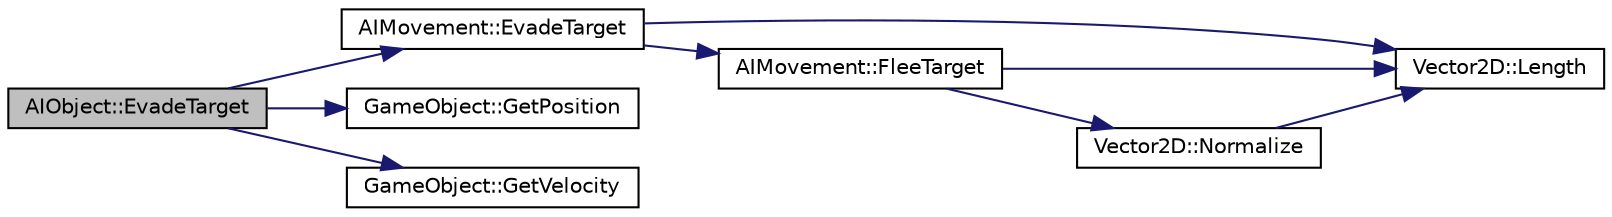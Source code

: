 digraph "AIObject::EvadeTarget"
{
  edge [fontname="Helvetica",fontsize="10",labelfontname="Helvetica",labelfontsize="10"];
  node [fontname="Helvetica",fontsize="10",shape=record];
  rankdir="LR";
  Node1 [label="AIObject::EvadeTarget",height=0.2,width=0.4,color="black", fillcolor="grey75", style="filled" fontcolor="black"];
  Node1 -> Node2 [color="midnightblue",fontsize="10",style="solid",fontname="Helvetica"];
  Node2 [label="AIMovement::EvadeTarget",height=0.2,width=0.4,color="black", fillcolor="white", style="filled",URL="$class_a_i_movement.html#a697d2a74b401a76f6478660af0105d6a",tooltip="Evades the target. "];
  Node2 -> Node3 [color="midnightblue",fontsize="10",style="solid",fontname="Helvetica"];
  Node3 [label="Vector2D::Length",height=0.2,width=0.4,color="black", fillcolor="white", style="filled",URL="$struct_vector2_d.html#aa0231916feba122df89eb6cd9cf42b02"];
  Node2 -> Node4 [color="midnightblue",fontsize="10",style="solid",fontname="Helvetica"];
  Node4 [label="AIMovement::FleeTarget",height=0.2,width=0.4,color="black", fillcolor="white", style="filled",URL="$class_a_i_movement.html#adabd7d07ccaf2b510326c9863f533fa4",tooltip="Flees from the target if they come within the panic distance. "];
  Node4 -> Node3 [color="midnightblue",fontsize="10",style="solid",fontname="Helvetica"];
  Node4 -> Node5 [color="midnightblue",fontsize="10",style="solid",fontname="Helvetica"];
  Node5 [label="Vector2D::Normalize",height=0.2,width=0.4,color="black", fillcolor="white", style="filled",URL="$struct_vector2_d.html#ac68f4dafca1639747c67c1b01e3a9f28"];
  Node5 -> Node3 [color="midnightblue",fontsize="10",style="solid",fontname="Helvetica"];
  Node1 -> Node6 [color="midnightblue",fontsize="10",style="solid",fontname="Helvetica"];
  Node6 [label="GameObject::GetPosition",height=0.2,width=0.4,color="black", fillcolor="white", style="filled",URL="$class_game_object.html#a345efa82c1b4d5f41100f267ee859dae",tooltip="returns position of object "];
  Node1 -> Node7 [color="midnightblue",fontsize="10",style="solid",fontname="Helvetica"];
  Node7 [label="GameObject::GetVelocity",height=0.2,width=0.4,color="black", fillcolor="white", style="filled",URL="$class_game_object.html#af5778a6b5c48159101c7f02e370dad1d",tooltip="returns velocity of object "];
}
